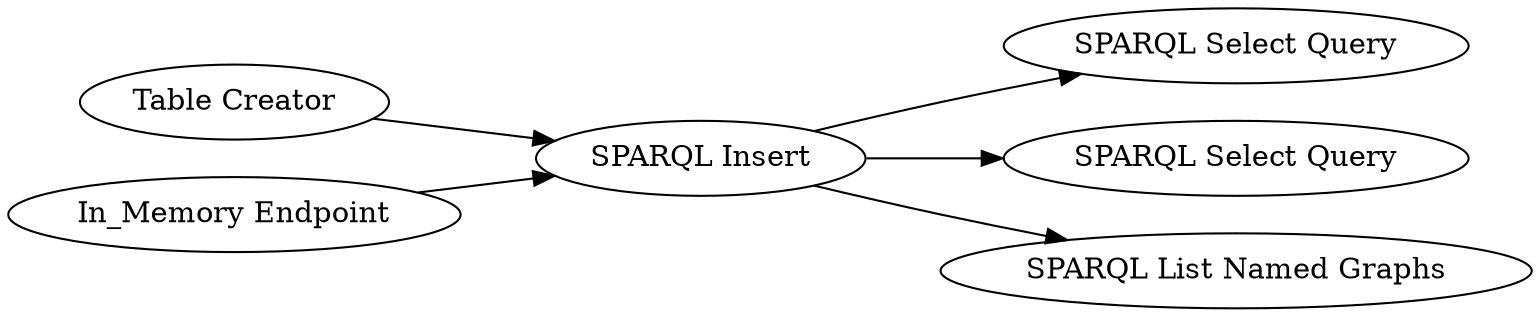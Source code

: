 digraph {
	3 -> 4
	4 -> 6
	4 -> 9
	2 -> 4
	4 -> 10
	9 [label="SPARQL Select Query"]
	4 [label="SPARQL Insert"]
	6 [label="SPARQL Select Query"]
	3 [label="Table Creator"]
	2 [label="In_Memory Endpoint"]
	10 [label="SPARQL List Named Graphs"]
	rankdir=LR
}
